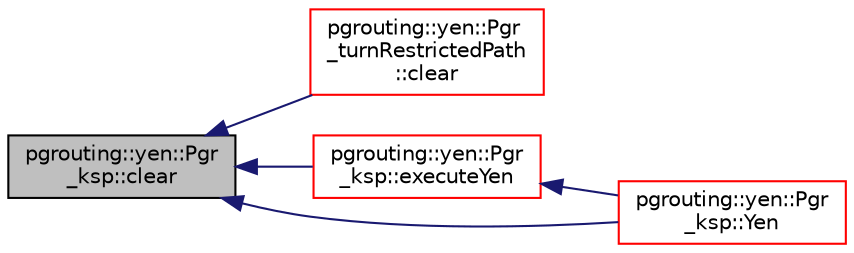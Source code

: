 digraph "pgrouting::yen::Pgr_ksp::clear"
{
  edge [fontname="Helvetica",fontsize="10",labelfontname="Helvetica",labelfontsize="10"];
  node [fontname="Helvetica",fontsize="10",shape=record];
  rankdir="LR";
  Node5 [label="pgrouting::yen::Pgr\l_ksp::clear",height=0.2,width=0.4,color="black", fillcolor="grey75", style="filled", fontcolor="black"];
  Node5 -> Node6 [dir="back",color="midnightblue",fontsize="10",style="solid",fontname="Helvetica"];
  Node6 [label="pgrouting::yen::Pgr\l_turnRestrictedPath\l::clear",height=0.2,width=0.4,color="red", fillcolor="white", style="filled",URL="$classpgrouting_1_1yen_1_1Pgr__turnRestrictedPath.html#a4141cc940f821af8ae1cd8959e45a9a4",tooltip="containers cleanup "];
  Node5 -> Node13 [dir="back",color="midnightblue",fontsize="10",style="solid",fontname="Helvetica"];
  Node13 [label="pgrouting::yen::Pgr\l_ksp::executeYen",height=0.2,width=0.4,color="red", fillcolor="white", style="filled",URL="$classpgrouting_1_1yen_1_1Pgr__ksp.html#a2386017d26c91f02c1f1aed947703dd7",tooltip="the actual algorithm "];
  Node13 -> Node14 [dir="back",color="midnightblue",fontsize="10",style="solid",fontname="Helvetica"];
  Node14 [label="pgrouting::yen::Pgr\l_ksp::Yen",height=0.2,width=0.4,color="red", fillcolor="white", style="filled",URL="$classpgrouting_1_1yen_1_1Pgr__ksp.html#adb171b100a17622c2d896f6310eb615a"];
  Node5 -> Node14 [dir="back",color="midnightblue",fontsize="10",style="solid",fontname="Helvetica"];
}
